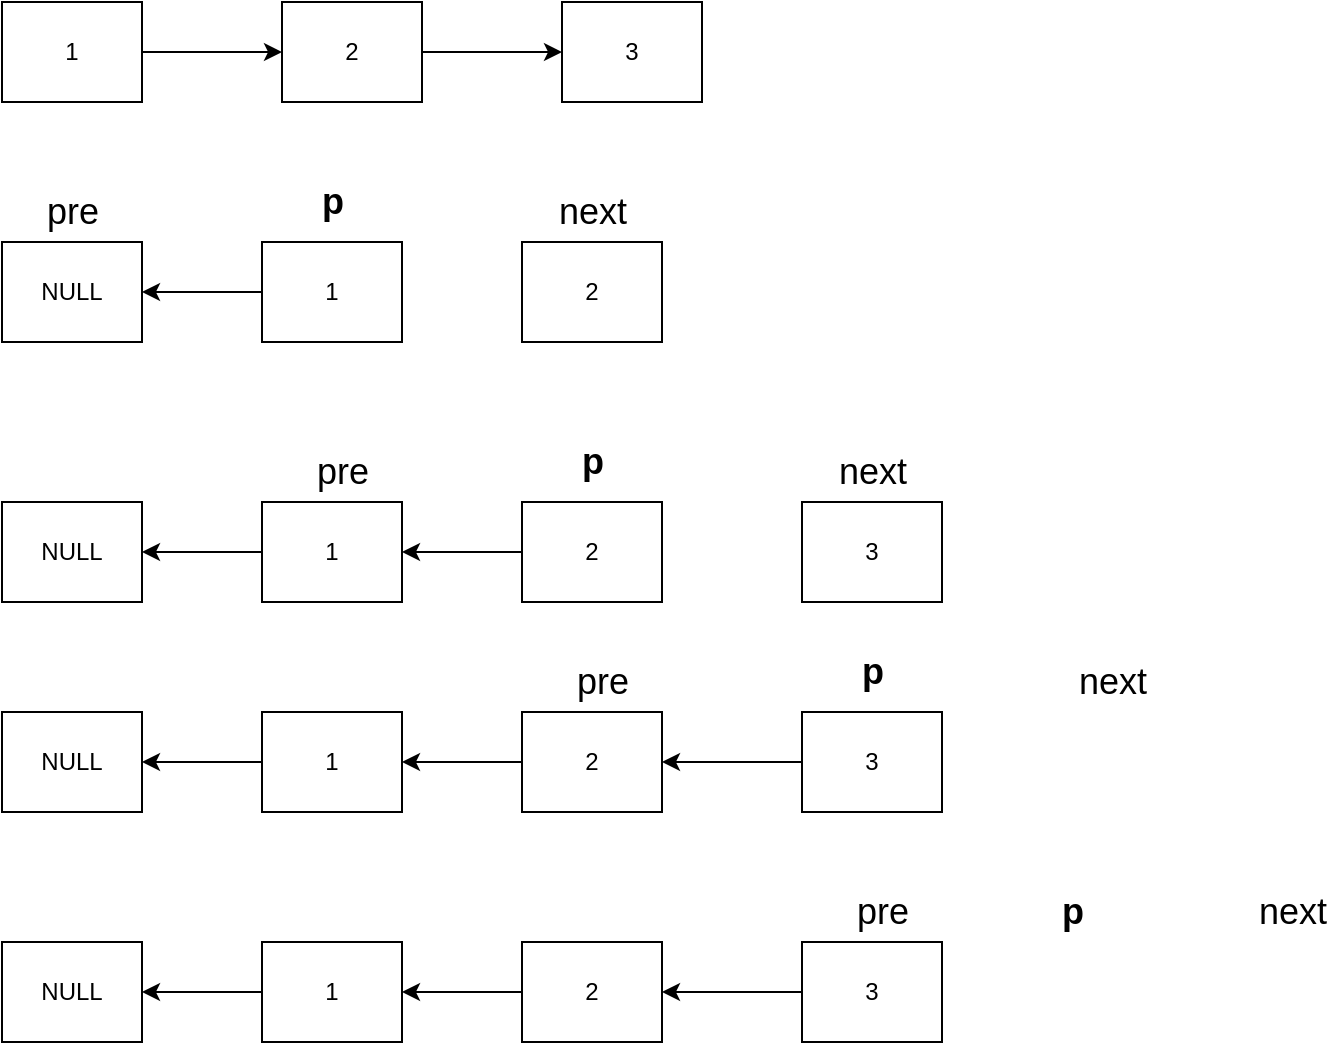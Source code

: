 <mxfile version="16.4.7" type="github">
  <diagram id="Q9IJvHOdUICt4wrQLFCN" name="线性表反转">
    <mxGraphModel dx="1038" dy="664" grid="1" gridSize="10" guides="1" tooltips="1" connect="1" arrows="1" fold="1" page="1" pageScale="1" pageWidth="827" pageHeight="1169" math="0" shadow="0">
      <root>
        <mxCell id="0" />
        <mxCell id="1" parent="0" />
        <mxCell id="tX1sgGfC7uJerNOTjPG7-5" value="" style="edgeStyle=orthogonalEdgeStyle;rounded=0;orthogonalLoop=1;jettySize=auto;html=1;" edge="1" parent="1" source="tX1sgGfC7uJerNOTjPG7-1" target="tX1sgGfC7uJerNOTjPG7-4">
          <mxGeometry relative="1" as="geometry" />
        </mxCell>
        <mxCell id="tX1sgGfC7uJerNOTjPG7-1" value="1" style="rounded=0;whiteSpace=wrap;html=1;" vertex="1" parent="1">
          <mxGeometry x="60" y="220" width="70" height="50" as="geometry" />
        </mxCell>
        <mxCell id="tX1sgGfC7uJerNOTjPG7-3" value="3" style="rounded=0;whiteSpace=wrap;html=1;" vertex="1" parent="1">
          <mxGeometry x="340" y="220" width="70" height="50" as="geometry" />
        </mxCell>
        <mxCell id="tX1sgGfC7uJerNOTjPG7-6" value="" style="edgeStyle=orthogonalEdgeStyle;rounded=0;orthogonalLoop=1;jettySize=auto;html=1;" edge="1" parent="1" source="tX1sgGfC7uJerNOTjPG7-4" target="tX1sgGfC7uJerNOTjPG7-3">
          <mxGeometry relative="1" as="geometry" />
        </mxCell>
        <mxCell id="tX1sgGfC7uJerNOTjPG7-4" value="2" style="rounded=0;whiteSpace=wrap;html=1;" vertex="1" parent="1">
          <mxGeometry x="200" y="220" width="70" height="50" as="geometry" />
        </mxCell>
        <mxCell id="tX1sgGfC7uJerNOTjPG7-10" value="&lt;b&gt;&lt;font style=&quot;font-size: 18px&quot;&gt;p&lt;/font&gt;&lt;/b&gt;" style="text;html=1;align=center;verticalAlign=middle;resizable=0;points=[];autosize=1;strokeColor=none;fillColor=none;" vertex="1" parent="1">
          <mxGeometry x="210" y="310" width="30" height="20" as="geometry" />
        </mxCell>
        <mxCell id="tX1sgGfC7uJerNOTjPG7-11" value="2" style="rounded=0;whiteSpace=wrap;html=1;" vertex="1" parent="1">
          <mxGeometry x="320" y="340" width="70" height="50" as="geometry" />
        </mxCell>
        <mxCell id="tX1sgGfC7uJerNOTjPG7-18" value="" style="edgeStyle=orthogonalEdgeStyle;rounded=0;orthogonalLoop=1;jettySize=auto;html=1;fontSize=18;entryX=1;entryY=0.5;entryDx=0;entryDy=0;" edge="1" parent="1" source="tX1sgGfC7uJerNOTjPG7-12" target="tX1sgGfC7uJerNOTjPG7-15">
          <mxGeometry relative="1" as="geometry" />
        </mxCell>
        <mxCell id="tX1sgGfC7uJerNOTjPG7-12" value="1" style="rounded=0;whiteSpace=wrap;html=1;" vertex="1" parent="1">
          <mxGeometry x="190" y="340" width="70" height="50" as="geometry" />
        </mxCell>
        <mxCell id="tX1sgGfC7uJerNOTjPG7-14" value="next" style="text;html=1;align=center;verticalAlign=middle;resizable=0;points=[];autosize=1;strokeColor=none;fillColor=none;fontSize=18;" vertex="1" parent="1">
          <mxGeometry x="330" y="310" width="50" height="30" as="geometry" />
        </mxCell>
        <mxCell id="tX1sgGfC7uJerNOTjPG7-15" value="NULL" style="rounded=0;whiteSpace=wrap;html=1;" vertex="1" parent="1">
          <mxGeometry x="60" y="340" width="70" height="50" as="geometry" />
        </mxCell>
        <mxCell id="tX1sgGfC7uJerNOTjPG7-16" value="pre" style="text;html=1;align=center;verticalAlign=middle;resizable=0;points=[];autosize=1;strokeColor=none;fillColor=none;fontSize=18;" vertex="1" parent="1">
          <mxGeometry x="75" y="310" width="40" height="30" as="geometry" />
        </mxCell>
        <mxCell id="tX1sgGfC7uJerNOTjPG7-20" value="&lt;b&gt;&lt;font style=&quot;font-size: 18px&quot;&gt;p&lt;/font&gt;&lt;/b&gt;" style="text;html=1;align=center;verticalAlign=middle;resizable=0;points=[];autosize=1;strokeColor=none;fillColor=none;" vertex="1" parent="1">
          <mxGeometry x="340" y="440" width="30" height="20" as="geometry" />
        </mxCell>
        <mxCell id="tX1sgGfC7uJerNOTjPG7-21" value="" style="edgeStyle=orthogonalEdgeStyle;rounded=0;orthogonalLoop=1;jettySize=auto;html=1;fontSize=18;" edge="1" source="tX1sgGfC7uJerNOTjPG7-22" target="tX1sgGfC7uJerNOTjPG7-24" parent="1">
          <mxGeometry relative="1" as="geometry" />
        </mxCell>
        <mxCell id="tX1sgGfC7uJerNOTjPG7-22" value="2" style="rounded=0;whiteSpace=wrap;html=1;" vertex="1" parent="1">
          <mxGeometry x="320" y="470" width="70" height="50" as="geometry" />
        </mxCell>
        <mxCell id="tX1sgGfC7uJerNOTjPG7-23" value="" style="edgeStyle=orthogonalEdgeStyle;rounded=0;orthogonalLoop=1;jettySize=auto;html=1;fontSize=18;entryX=1;entryY=0.5;entryDx=0;entryDy=0;" edge="1" source="tX1sgGfC7uJerNOTjPG7-24" target="tX1sgGfC7uJerNOTjPG7-26" parent="1">
          <mxGeometry relative="1" as="geometry" />
        </mxCell>
        <mxCell id="tX1sgGfC7uJerNOTjPG7-24" value="1" style="rounded=0;whiteSpace=wrap;html=1;" vertex="1" parent="1">
          <mxGeometry x="190" y="470" width="70" height="50" as="geometry" />
        </mxCell>
        <mxCell id="tX1sgGfC7uJerNOTjPG7-25" value="next" style="text;html=1;align=center;verticalAlign=middle;resizable=0;points=[];autosize=1;strokeColor=none;fillColor=none;fontSize=18;" vertex="1" parent="1">
          <mxGeometry x="470" y="440" width="50" height="30" as="geometry" />
        </mxCell>
        <mxCell id="tX1sgGfC7uJerNOTjPG7-26" value="NULL" style="rounded=0;whiteSpace=wrap;html=1;" vertex="1" parent="1">
          <mxGeometry x="60" y="470" width="70" height="50" as="geometry" />
        </mxCell>
        <mxCell id="tX1sgGfC7uJerNOTjPG7-27" value="pre" style="text;html=1;align=center;verticalAlign=middle;resizable=0;points=[];autosize=1;strokeColor=none;fillColor=none;fontSize=18;" vertex="1" parent="1">
          <mxGeometry x="210" y="440" width="40" height="30" as="geometry" />
        </mxCell>
        <mxCell id="tX1sgGfC7uJerNOTjPG7-28" value="3" style="rounded=0;whiteSpace=wrap;html=1;" vertex="1" parent="1">
          <mxGeometry x="460" y="470" width="70" height="50" as="geometry" />
        </mxCell>
        <mxCell id="tX1sgGfC7uJerNOTjPG7-30" value="&lt;b&gt;&lt;font style=&quot;font-size: 18px&quot;&gt;p&lt;/font&gt;&lt;/b&gt;" style="text;html=1;align=center;verticalAlign=middle;resizable=0;points=[];autosize=1;strokeColor=none;fillColor=none;" vertex="1" parent="1">
          <mxGeometry x="480" y="545" width="30" height="20" as="geometry" />
        </mxCell>
        <mxCell id="tX1sgGfC7uJerNOTjPG7-31" value="" style="edgeStyle=orthogonalEdgeStyle;rounded=0;orthogonalLoop=1;jettySize=auto;html=1;fontSize=18;" edge="1" source="tX1sgGfC7uJerNOTjPG7-32" target="tX1sgGfC7uJerNOTjPG7-34" parent="1">
          <mxGeometry relative="1" as="geometry" />
        </mxCell>
        <mxCell id="tX1sgGfC7uJerNOTjPG7-32" value="2" style="rounded=0;whiteSpace=wrap;html=1;" vertex="1" parent="1">
          <mxGeometry x="320" y="575" width="70" height="50" as="geometry" />
        </mxCell>
        <mxCell id="tX1sgGfC7uJerNOTjPG7-33" value="" style="edgeStyle=orthogonalEdgeStyle;rounded=0;orthogonalLoop=1;jettySize=auto;html=1;fontSize=18;entryX=1;entryY=0.5;entryDx=0;entryDy=0;" edge="1" source="tX1sgGfC7uJerNOTjPG7-34" target="tX1sgGfC7uJerNOTjPG7-36" parent="1">
          <mxGeometry relative="1" as="geometry" />
        </mxCell>
        <mxCell id="tX1sgGfC7uJerNOTjPG7-34" value="1" style="rounded=0;whiteSpace=wrap;html=1;" vertex="1" parent="1">
          <mxGeometry x="190" y="575" width="70" height="50" as="geometry" />
        </mxCell>
        <mxCell id="tX1sgGfC7uJerNOTjPG7-35" value="next" style="text;html=1;align=center;verticalAlign=middle;resizable=0;points=[];autosize=1;strokeColor=none;fillColor=none;fontSize=18;" vertex="1" parent="1">
          <mxGeometry x="590" y="545" width="50" height="30" as="geometry" />
        </mxCell>
        <mxCell id="tX1sgGfC7uJerNOTjPG7-36" value="NULL" style="rounded=0;whiteSpace=wrap;html=1;" vertex="1" parent="1">
          <mxGeometry x="60" y="575" width="70" height="50" as="geometry" />
        </mxCell>
        <mxCell id="tX1sgGfC7uJerNOTjPG7-37" value="pre" style="text;html=1;align=center;verticalAlign=middle;resizable=0;points=[];autosize=1;strokeColor=none;fillColor=none;fontSize=18;" vertex="1" parent="1">
          <mxGeometry x="340" y="545" width="40" height="30" as="geometry" />
        </mxCell>
        <mxCell id="tX1sgGfC7uJerNOTjPG7-39" value="" style="edgeStyle=orthogonalEdgeStyle;rounded=0;orthogonalLoop=1;jettySize=auto;html=1;fontSize=18;entryX=1;entryY=0.5;entryDx=0;entryDy=0;" edge="1" parent="1" source="tX1sgGfC7uJerNOTjPG7-38" target="tX1sgGfC7uJerNOTjPG7-32">
          <mxGeometry relative="1" as="geometry" />
        </mxCell>
        <mxCell id="tX1sgGfC7uJerNOTjPG7-38" value="3" style="rounded=0;whiteSpace=wrap;html=1;" vertex="1" parent="1">
          <mxGeometry x="460" y="575" width="70" height="50" as="geometry" />
        </mxCell>
        <mxCell id="tX1sgGfC7uJerNOTjPG7-40" value="&lt;b&gt;&lt;font style=&quot;font-size: 18px&quot;&gt;p&lt;/font&gt;&lt;/b&gt;" style="text;html=1;align=center;verticalAlign=middle;resizable=0;points=[];autosize=1;strokeColor=none;fillColor=none;" vertex="1" parent="1">
          <mxGeometry x="580" y="665" width="30" height="20" as="geometry" />
        </mxCell>
        <mxCell id="tX1sgGfC7uJerNOTjPG7-41" value="" style="edgeStyle=orthogonalEdgeStyle;rounded=0;orthogonalLoop=1;jettySize=auto;html=1;fontSize=18;" edge="1" source="tX1sgGfC7uJerNOTjPG7-42" target="tX1sgGfC7uJerNOTjPG7-44" parent="1">
          <mxGeometry relative="1" as="geometry" />
        </mxCell>
        <mxCell id="tX1sgGfC7uJerNOTjPG7-42" value="2" style="rounded=0;whiteSpace=wrap;html=1;" vertex="1" parent="1">
          <mxGeometry x="320" y="690" width="70" height="50" as="geometry" />
        </mxCell>
        <mxCell id="tX1sgGfC7uJerNOTjPG7-43" value="" style="edgeStyle=orthogonalEdgeStyle;rounded=0;orthogonalLoop=1;jettySize=auto;html=1;fontSize=18;entryX=1;entryY=0.5;entryDx=0;entryDy=0;" edge="1" source="tX1sgGfC7uJerNOTjPG7-44" target="tX1sgGfC7uJerNOTjPG7-46" parent="1">
          <mxGeometry relative="1" as="geometry" />
        </mxCell>
        <mxCell id="tX1sgGfC7uJerNOTjPG7-44" value="1" style="rounded=0;whiteSpace=wrap;html=1;" vertex="1" parent="1">
          <mxGeometry x="190" y="690" width="70" height="50" as="geometry" />
        </mxCell>
        <mxCell id="tX1sgGfC7uJerNOTjPG7-45" value="next" style="text;html=1;align=center;verticalAlign=middle;resizable=0;points=[];autosize=1;strokeColor=none;fillColor=none;fontSize=18;" vertex="1" parent="1">
          <mxGeometry x="680" y="660" width="50" height="30" as="geometry" />
        </mxCell>
        <mxCell id="tX1sgGfC7uJerNOTjPG7-46" value="NULL" style="rounded=0;whiteSpace=wrap;html=1;" vertex="1" parent="1">
          <mxGeometry x="60" y="690" width="70" height="50" as="geometry" />
        </mxCell>
        <mxCell id="tX1sgGfC7uJerNOTjPG7-47" value="pre" style="text;html=1;align=center;verticalAlign=middle;resizable=0;points=[];autosize=1;strokeColor=none;fillColor=none;fontSize=18;" vertex="1" parent="1">
          <mxGeometry x="480" y="660" width="40" height="30" as="geometry" />
        </mxCell>
        <mxCell id="tX1sgGfC7uJerNOTjPG7-48" value="" style="edgeStyle=orthogonalEdgeStyle;rounded=0;orthogonalLoop=1;jettySize=auto;html=1;fontSize=18;entryX=1;entryY=0.5;entryDx=0;entryDy=0;" edge="1" source="tX1sgGfC7uJerNOTjPG7-49" target="tX1sgGfC7uJerNOTjPG7-42" parent="1">
          <mxGeometry relative="1" as="geometry" />
        </mxCell>
        <mxCell id="tX1sgGfC7uJerNOTjPG7-49" value="3" style="rounded=0;whiteSpace=wrap;html=1;" vertex="1" parent="1">
          <mxGeometry x="460" y="690" width="70" height="50" as="geometry" />
        </mxCell>
      </root>
    </mxGraphModel>
  </diagram>
</mxfile>
